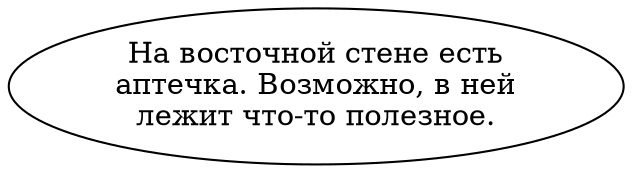 digraph bvcache {
  "start" [style=filled       fillcolor="#FFFFFF"       color="#000000"]
  "start" [label="На восточной стене есть\nаптечка. Возможно, в ней\nлежит что-то полезное."]
}